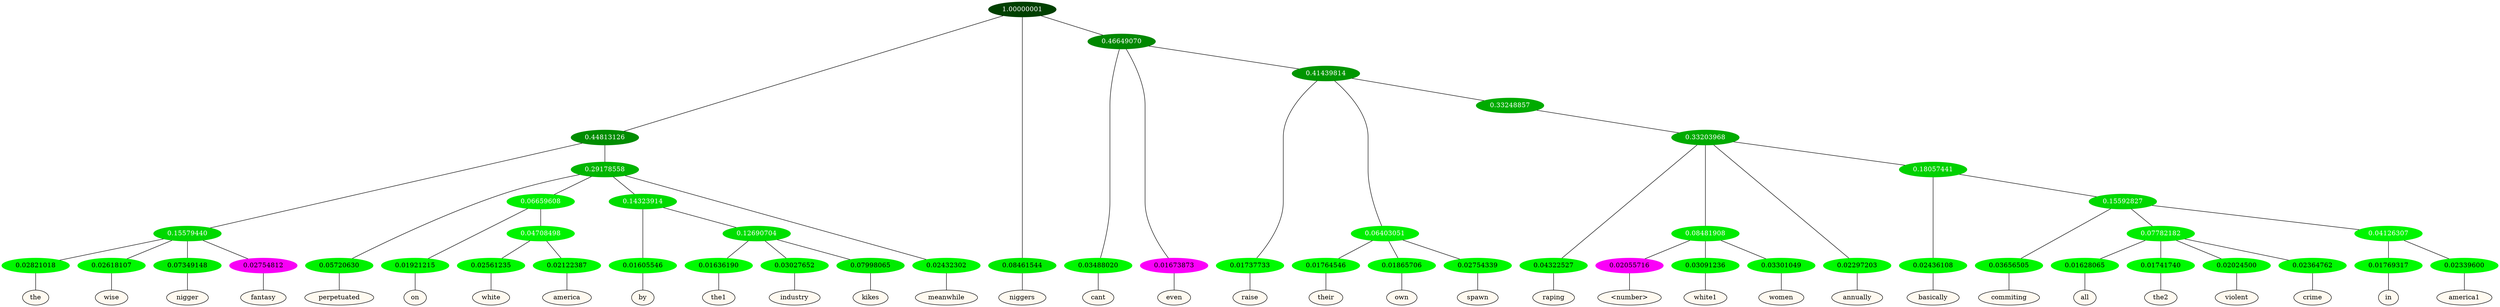 graph {
	node [format=png height=0.15 nodesep=0.001 ordering=out overlap=prism overlap_scaling=0.01 ranksep=0.001 ratio=0.2 style=filled width=0.15]
	{
		rank=same
		a_w_9 [label=the color=black fillcolor=floralwhite style="filled,solid"]
		a_w_10 [label=wise color=black fillcolor=floralwhite style="filled,solid"]
		a_w_11 [label=nigger color=black fillcolor=floralwhite style="filled,solid"]
		a_w_12 [label=fantasy color=black fillcolor=floralwhite style="filled,solid"]
		a_w_13 [label=perpetuated color=black fillcolor=floralwhite style="filled,solid"]
		a_w_20 [label=on color=black fillcolor=floralwhite style="filled,solid"]
		a_w_28 [label=white color=black fillcolor=floralwhite style="filled,solid"]
		a_w_29 [label=america color=black fillcolor=floralwhite style="filled,solid"]
		a_w_22 [label=by color=black fillcolor=floralwhite style="filled,solid"]
		a_w_30 [label=the1 color=black fillcolor=floralwhite style="filled,solid"]
		a_w_31 [label=industry color=black fillcolor=floralwhite style="filled,solid"]
		a_w_32 [label=kikes color=black fillcolor=floralwhite style="filled,solid"]
		a_w_16 [label=meanwhile color=black fillcolor=floralwhite style="filled,solid"]
		a_w_2 [label=niggers color=black fillcolor=floralwhite style="filled,solid"]
		a_w_6 [label=cant color=black fillcolor=floralwhite style="filled,solid"]
		a_w_7 [label=even color=black fillcolor=floralwhite style="filled,solid"]
		a_w_17 [label=raise color=black fillcolor=floralwhite style="filled,solid"]
		a_w_24 [label=their color=black fillcolor=floralwhite style="filled,solid"]
		a_w_25 [label=own color=black fillcolor=floralwhite style="filled,solid"]
		a_w_26 [label=spawn color=black fillcolor=floralwhite style="filled,solid"]
		a_w_33 [label=raping color=black fillcolor=floralwhite style="filled,solid"]
		a_w_37 [label="\<number\>" color=black fillcolor=floralwhite style="filled,solid"]
		a_w_38 [label=white1 color=black fillcolor=floralwhite style="filled,solid"]
		a_w_39 [label=women color=black fillcolor=floralwhite style="filled,solid"]
		a_w_35 [label=annually color=black fillcolor=floralwhite style="filled,solid"]
		a_w_40 [label=basically color=black fillcolor=floralwhite style="filled,solid"]
		a_w_42 [label=commiting color=black fillcolor=floralwhite style="filled,solid"]
		a_w_45 [label=all color=black fillcolor=floralwhite style="filled,solid"]
		a_w_46 [label=the2 color=black fillcolor=floralwhite style="filled,solid"]
		a_w_47 [label=violent color=black fillcolor=floralwhite style="filled,solid"]
		a_w_48 [label=crime color=black fillcolor=floralwhite style="filled,solid"]
		a_w_49 [label=in color=black fillcolor=floralwhite style="filled,solid"]
		a_w_50 [label=america1 color=black fillcolor=floralwhite style="filled,solid"]
	}
	a_n_9 -- a_w_9
	a_n_10 -- a_w_10
	a_n_11 -- a_w_11
	a_n_12 -- a_w_12
	a_n_13 -- a_w_13
	a_n_20 -- a_w_20
	a_n_28 -- a_w_28
	a_n_29 -- a_w_29
	a_n_22 -- a_w_22
	a_n_30 -- a_w_30
	a_n_31 -- a_w_31
	a_n_32 -- a_w_32
	a_n_16 -- a_w_16
	a_n_2 -- a_w_2
	a_n_6 -- a_w_6
	a_n_7 -- a_w_7
	a_n_17 -- a_w_17
	a_n_24 -- a_w_24
	a_n_25 -- a_w_25
	a_n_26 -- a_w_26
	a_n_33 -- a_w_33
	a_n_37 -- a_w_37
	a_n_38 -- a_w_38
	a_n_39 -- a_w_39
	a_n_35 -- a_w_35
	a_n_40 -- a_w_40
	a_n_42 -- a_w_42
	a_n_45 -- a_w_45
	a_n_46 -- a_w_46
	a_n_47 -- a_w_47
	a_n_48 -- a_w_48
	a_n_49 -- a_w_49
	a_n_50 -- a_w_50
	{
		rank=same
		a_n_9 [label=0.02821018 color="0.334 1.000 0.972" fontcolor=black]
		a_n_10 [label=0.02618107 color="0.334 1.000 0.974" fontcolor=black]
		a_n_11 [label=0.07349148 color="0.334 1.000 0.927" fontcolor=black]
		a_n_12 [label=0.02754812 color="0.835 1.000 0.972" fontcolor=black]
		a_n_13 [label=0.05720630 color="0.334 1.000 0.943" fontcolor=black]
		a_n_20 [label=0.01921215 color="0.334 1.000 0.981" fontcolor=black]
		a_n_28 [label=0.02561235 color="0.334 1.000 0.974" fontcolor=black]
		a_n_29 [label=0.02122387 color="0.334 1.000 0.979" fontcolor=black]
		a_n_22 [label=0.01605546 color="0.334 1.000 0.984" fontcolor=black]
		a_n_30 [label=0.01636190 color="0.334 1.000 0.984" fontcolor=black]
		a_n_31 [label=0.03027652 color="0.334 1.000 0.970" fontcolor=black]
		a_n_32 [label=0.07998065 color="0.334 1.000 0.920" fontcolor=black]
		a_n_16 [label=0.02432302 color="0.334 1.000 0.976" fontcolor=black]
		a_n_2 [label=0.08461544 color="0.334 1.000 0.915" fontcolor=black]
		a_n_6 [label=0.03488020 color="0.334 1.000 0.965" fontcolor=black]
		a_n_7 [label=0.01673873 color="0.835 1.000 0.983" fontcolor=black]
		a_n_17 [label=0.01737733 color="0.334 1.000 0.983" fontcolor=black]
		a_n_24 [label=0.01764546 color="0.334 1.000 0.982" fontcolor=black]
		a_n_25 [label=0.01865706 color="0.334 1.000 0.981" fontcolor=black]
		a_n_26 [label=0.02754339 color="0.334 1.000 0.972" fontcolor=black]
		a_n_33 [label=0.04322527 color="0.334 1.000 0.957" fontcolor=black]
		a_n_37 [label=0.02055716 color="0.835 1.000 0.979" fontcolor=black]
		a_n_38 [label=0.03091236 color="0.334 1.000 0.969" fontcolor=black]
		a_n_39 [label=0.03301049 color="0.334 1.000 0.967" fontcolor=black]
		a_n_35 [label=0.02297203 color="0.334 1.000 0.977" fontcolor=black]
		a_n_40 [label=0.02436108 color="0.334 1.000 0.976" fontcolor=black]
		a_n_42 [label=0.03656505 color="0.334 1.000 0.963" fontcolor=black]
		a_n_45 [label=0.01628065 color="0.334 1.000 0.984" fontcolor=black]
		a_n_46 [label=0.01741740 color="0.334 1.000 0.983" fontcolor=black]
		a_n_47 [label=0.02024500 color="0.334 1.000 0.980" fontcolor=black]
		a_n_48 [label=0.02364762 color="0.334 1.000 0.976" fontcolor=black]
		a_n_49 [label=0.01769317 color="0.334 1.000 0.982" fontcolor=black]
		a_n_50 [label=0.02339600 color="0.334 1.000 0.977" fontcolor=black]
	}
	a_n_0 [label=1.00000001 color="0.334 1.000 0.250" fontcolor=grey99]
	a_n_1 [label=0.44813126 color="0.334 1.000 0.552" fontcolor=grey99]
	a_n_0 -- a_n_1
	a_n_0 -- a_n_2
	a_n_3 [label=0.46649070 color="0.334 1.000 0.534" fontcolor=grey99]
	a_n_0 -- a_n_3
	a_n_4 [label=0.15579440 color="0.334 1.000 0.844" fontcolor=grey99]
	a_n_1 -- a_n_4
	a_n_5 [label=0.29178558 color="0.334 1.000 0.708" fontcolor=grey99]
	a_n_1 -- a_n_5
	a_n_3 -- a_n_6
	a_n_3 -- a_n_7
	a_n_8 [label=0.41439814 color="0.334 1.000 0.586" fontcolor=grey99]
	a_n_3 -- a_n_8
	a_n_4 -- a_n_9
	a_n_4 -- a_n_10
	a_n_4 -- a_n_11
	a_n_4 -- a_n_12
	a_n_5 -- a_n_13
	a_n_14 [label=0.06659608 color="0.334 1.000 0.933" fontcolor=grey99]
	a_n_5 -- a_n_14
	a_n_15 [label=0.14323914 color="0.334 1.000 0.857" fontcolor=grey99]
	a_n_5 -- a_n_15
	a_n_5 -- a_n_16
	a_n_8 -- a_n_17
	a_n_18 [label=0.06403051 color="0.334 1.000 0.936" fontcolor=grey99]
	a_n_8 -- a_n_18
	a_n_19 [label=0.33248857 color="0.334 1.000 0.668" fontcolor=grey99]
	a_n_8 -- a_n_19
	a_n_14 -- a_n_20
	a_n_21 [label=0.04708498 color="0.334 1.000 0.953" fontcolor=grey99]
	a_n_14 -- a_n_21
	a_n_15 -- a_n_22
	a_n_23 [label=0.12690704 color="0.334 1.000 0.873" fontcolor=grey99]
	a_n_15 -- a_n_23
	a_n_18 -- a_n_24
	a_n_18 -- a_n_25
	a_n_18 -- a_n_26
	a_n_27 [label=0.33203968 color="0.334 1.000 0.668" fontcolor=grey99]
	a_n_19 -- a_n_27
	a_n_21 -- a_n_28
	a_n_21 -- a_n_29
	a_n_23 -- a_n_30
	a_n_23 -- a_n_31
	a_n_23 -- a_n_32
	a_n_27 -- a_n_33
	a_n_34 [label=0.08481908 color="0.334 1.000 0.915" fontcolor=grey99]
	a_n_27 -- a_n_34
	a_n_27 -- a_n_35
	a_n_36 [label=0.18057441 color="0.334 1.000 0.819" fontcolor=grey99]
	a_n_27 -- a_n_36
	a_n_34 -- a_n_37
	a_n_34 -- a_n_38
	a_n_34 -- a_n_39
	a_n_36 -- a_n_40
	a_n_41 [label=0.15592827 color="0.334 1.000 0.844" fontcolor=grey99]
	a_n_36 -- a_n_41
	a_n_41 -- a_n_42
	a_n_43 [label=0.07782182 color="0.334 1.000 0.922" fontcolor=grey99]
	a_n_41 -- a_n_43
	a_n_44 [label=0.04126307 color="0.334 1.000 0.959" fontcolor=grey99]
	a_n_41 -- a_n_44
	a_n_43 -- a_n_45
	a_n_43 -- a_n_46
	a_n_43 -- a_n_47
	a_n_43 -- a_n_48
	a_n_44 -- a_n_49
	a_n_44 -- a_n_50
}
